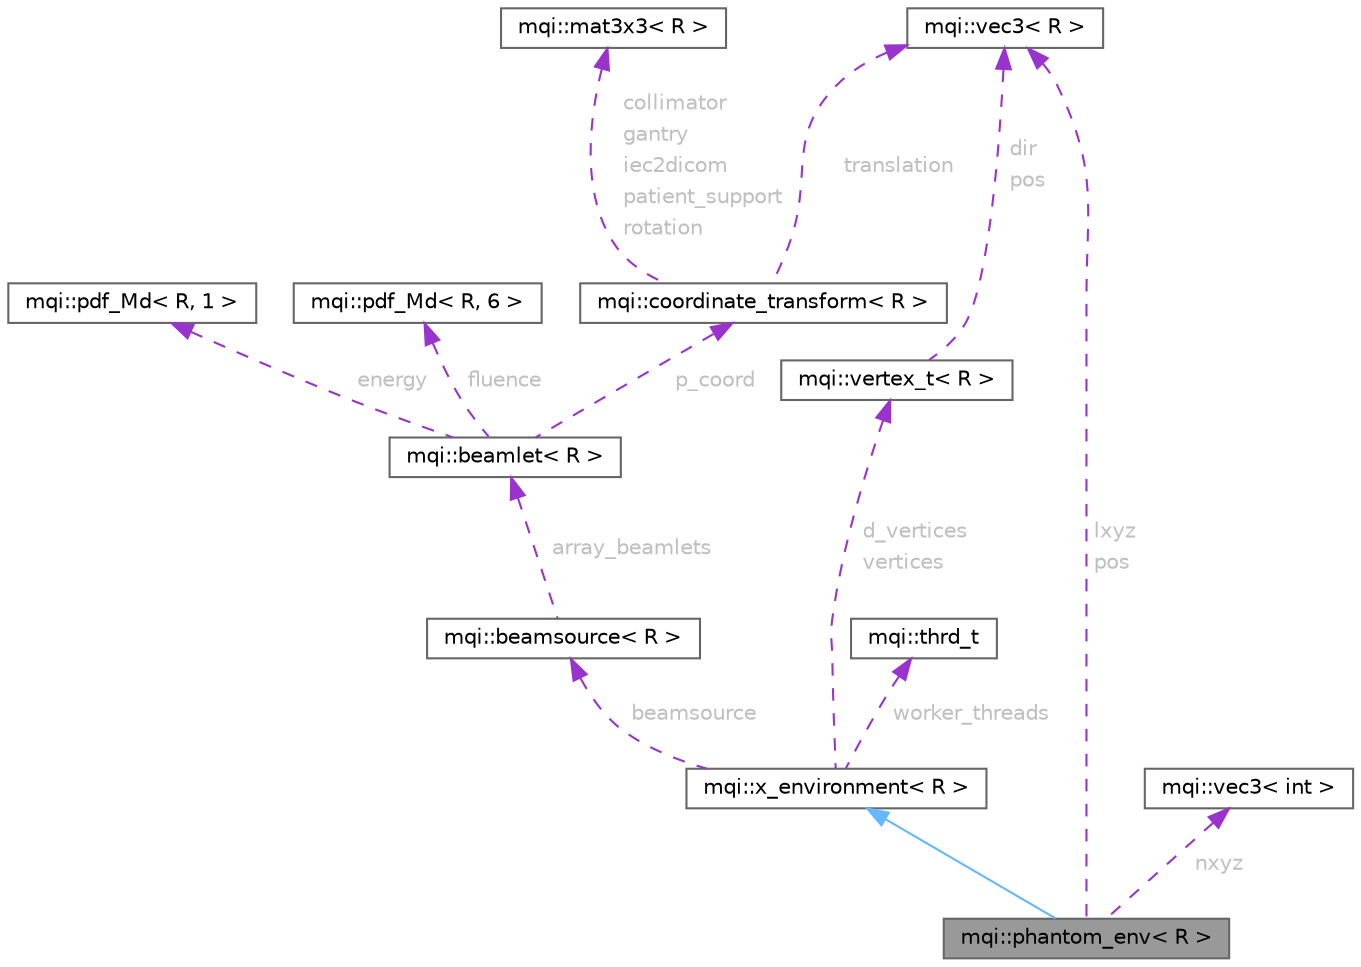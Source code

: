 digraph "mqi::phantom_env&lt; R &gt;"
{
 // LATEX_PDF_SIZE
  bgcolor="transparent";
  edge [fontname=Helvetica,fontsize=10,labelfontname=Helvetica,labelfontsize=10];
  node [fontname=Helvetica,fontsize=10,shape=box,height=0.2,width=0.4];
  Node1 [id="Node000001",label="mqi::phantom_env\< R \>",height=0.2,width=0.4,color="gray40", fillcolor="grey60", style="filled", fontcolor="black",tooltip="Manages a simulation environment with a water phantom."];
  Node2 -> Node1 [id="edge1_Node000001_Node000002",dir="back",color="steelblue1",style="solid",tooltip=" "];
  Node2 [id="Node000002",label="mqi::x_environment\< R \>",height=0.2,width=0.4,color="gray40", fillcolor="white", style="filled",URL="$classmqi_1_1x__environment.html",tooltip="A virtual base class for creating Monte Carlo simulation environments."];
  Node3 -> Node2 [id="edge2_Node000002_Node000003",dir="back",color="darkorchid3",style="dashed",tooltip=" ",label=<<TABLE CELLBORDER="0" BORDER="0"><TR><TD VALIGN="top" ALIGN="LEFT" CELLPADDING="1" CELLSPACING="0">beamsource</TD></TR>
</TABLE>> ,fontcolor="grey" ];
  Node3 [id="Node000003",label="mqi::beamsource\< R \>",height=0.2,width=0.4,color="gray40", fillcolor="white", style="filled",URL="$classmqi_1_1beamsource.html",tooltip=" "];
  Node4 -> Node3 [id="edge3_Node000003_Node000004",dir="back",color="darkorchid3",style="dashed",tooltip=" ",label=<<TABLE CELLBORDER="0" BORDER="0"><TR><TD VALIGN="top" ALIGN="LEFT" CELLPADDING="1" CELLSPACING="0">array_beamlets</TD></TR>
</TABLE>> ,fontcolor="grey" ];
  Node4 [id="Node000004",label="mqi::beamlet\< R \>",height=0.2,width=0.4,color="gray40", fillcolor="white", style="filled",URL="$classmqi_1_1beamlet.html",tooltip=" "];
  Node5 -> Node4 [id="edge4_Node000004_Node000005",dir="back",color="darkorchid3",style="dashed",tooltip=" ",label=<<TABLE CELLBORDER="0" BORDER="0"><TR><TD VALIGN="top" ALIGN="LEFT" CELLPADDING="1" CELLSPACING="0">energy</TD></TR>
</TABLE>> ,fontcolor="grey" ];
  Node5 [id="Node000005",label="mqi::pdf_Md\< R, 1 \>",height=0.2,width=0.4,color="gray40", fillcolor="white", style="filled",URL="$classmqi_1_1pdf___md.html",tooltip=" "];
  Node6 -> Node4 [id="edge5_Node000004_Node000006",dir="back",color="darkorchid3",style="dashed",tooltip=" ",label=<<TABLE CELLBORDER="0" BORDER="0"><TR><TD VALIGN="top" ALIGN="LEFT" CELLPADDING="1" CELLSPACING="0">fluence</TD></TR>
</TABLE>> ,fontcolor="grey" ];
  Node6 [id="Node000006",label="mqi::pdf_Md\< R, 6 \>",height=0.2,width=0.4,color="gray40", fillcolor="white", style="filled",URL="$classmqi_1_1pdf___md.html",tooltip=" "];
  Node7 -> Node4 [id="edge6_Node000004_Node000007",dir="back",color="darkorchid3",style="dashed",tooltip=" ",label=<<TABLE CELLBORDER="0" BORDER="0"><TR><TD VALIGN="top" ALIGN="LEFT" CELLPADDING="1" CELLSPACING="0">p_coord</TD></TR>
</TABLE>> ,fontcolor="grey" ];
  Node7 [id="Node000007",label="mqi::coordinate_transform\< R \>",height=0.2,width=0.4,color="gray40", fillcolor="white", style="filled",URL="$classmqi_1_1coordinate__transform.html",tooltip=" "];
  Node8 -> Node7 [id="edge7_Node000007_Node000008",dir="back",color="darkorchid3",style="dashed",tooltip=" ",label=<<TABLE CELLBORDER="0" BORDER="0"><TR><TD VALIGN="top" ALIGN="LEFT" CELLPADDING="1" CELLSPACING="0">translation</TD></TR>
</TABLE>> ,fontcolor="grey" ];
  Node8 [id="Node000008",label="mqi::vec3\< R \>",height=0.2,width=0.4,color="gray40", fillcolor="white", style="filled",URL="$classmqi_1_1vec3.html",tooltip=" "];
  Node9 -> Node7 [id="edge8_Node000007_Node000009",dir="back",color="darkorchid3",style="dashed",tooltip=" ",label=<<TABLE CELLBORDER="0" BORDER="0"><TR><TD VALIGN="top" ALIGN="LEFT" CELLPADDING="1" CELLSPACING="0">collimator</TD></TR>
<TR><TD VALIGN="top" ALIGN="LEFT" CELLPADDING="1" CELLSPACING="0">gantry</TD></TR>
<TR><TD VALIGN="top" ALIGN="LEFT" CELLPADDING="1" CELLSPACING="0">iec2dicom</TD></TR>
<TR><TD VALIGN="top" ALIGN="LEFT" CELLPADDING="1" CELLSPACING="0">patient_support</TD></TR>
<TR><TD VALIGN="top" ALIGN="LEFT" CELLPADDING="1" CELLSPACING="0">rotation</TD></TR>
</TABLE>> ,fontcolor="grey" ];
  Node9 [id="Node000009",label="mqi::mat3x3\< R \>",height=0.2,width=0.4,color="gray40", fillcolor="white", style="filled",URL="$classmqi_1_1mat3x3.html",tooltip=" "];
  Node10 -> Node2 [id="edge9_Node000002_Node000010",dir="back",color="darkorchid3",style="dashed",tooltip=" ",label=<<TABLE CELLBORDER="0" BORDER="0"><TR><TD VALIGN="top" ALIGN="LEFT" CELLPADDING="1" CELLSPACING="0">d_vertices</TD></TR>
<TR><TD VALIGN="top" ALIGN="LEFT" CELLPADDING="1" CELLSPACING="0">vertices</TD></TR>
</TABLE>> ,fontcolor="grey" ];
  Node10 [id="Node000010",label="mqi::vertex_t\< R \>",height=0.2,width=0.4,color="gray40", fillcolor="white", style="filled",URL="$structmqi_1_1vertex__t.html",tooltip=" "];
  Node8 -> Node10 [id="edge10_Node000010_Node000008",dir="back",color="darkorchid3",style="dashed",tooltip=" ",label=<<TABLE CELLBORDER="0" BORDER="0"><TR><TD VALIGN="top" ALIGN="LEFT" CELLPADDING="1" CELLSPACING="0">dir</TD></TR>
<TR><TD VALIGN="top" ALIGN="LEFT" CELLPADDING="1" CELLSPACING="0">pos</TD></TR>
</TABLE>> ,fontcolor="grey" ];
  Node11 -> Node2 [id="edge11_Node000002_Node000011",dir="back",color="darkorchid3",style="dashed",tooltip=" ",label=<<TABLE CELLBORDER="0" BORDER="0"><TR><TD VALIGN="top" ALIGN="LEFT" CELLPADDING="1" CELLSPACING="0">worker_threads</TD></TR>
</TABLE>> ,fontcolor="grey" ];
  Node11 [id="Node000011",label="mqi::thrd_t",height=0.2,width=0.4,color="gray40", fillcolor="white", style="filled",URL="$structmqi_1_1thrd__t.html",tooltip="A structure to hold thread-local data for a single execution thread in the simulation."];
  Node8 -> Node1 [id="edge12_Node000001_Node000008",dir="back",color="darkorchid3",style="dashed",tooltip=" ",label=<<TABLE CELLBORDER="0" BORDER="0"><TR><TD VALIGN="top" ALIGN="LEFT" CELLPADDING="1" CELLSPACING="0">lxyz</TD></TR>
<TR><TD VALIGN="top" ALIGN="LEFT" CELLPADDING="1" CELLSPACING="0">pos</TD></TR>
</TABLE>> ,fontcolor="grey" ];
  Node12 -> Node1 [id="edge13_Node000001_Node000012",dir="back",color="darkorchid3",style="dashed",tooltip=" ",label=<<TABLE CELLBORDER="0" BORDER="0"><TR><TD VALIGN="top" ALIGN="LEFT" CELLPADDING="1" CELLSPACING="0">nxyz</TD></TR>
</TABLE>> ,fontcolor="grey" ];
  Node12 [id="Node000012",label="mqi::vec3\< int \>",height=0.2,width=0.4,color="gray40", fillcolor="white", style="filled",URL="$classmqi_1_1vec3.html",tooltip=" "];
}
